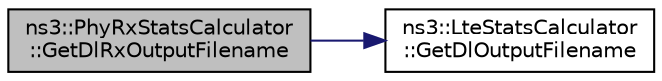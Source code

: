 digraph "ns3::PhyRxStatsCalculator::GetDlRxOutputFilename"
{
 // LATEX_PDF_SIZE
  edge [fontname="Helvetica",fontsize="10",labelfontname="Helvetica",labelfontsize="10"];
  node [fontname="Helvetica",fontsize="10",shape=record];
  rankdir="LR";
  Node1 [label="ns3::PhyRxStatsCalculator\l::GetDlRxOutputFilename",height=0.2,width=0.4,color="black", fillcolor="grey75", style="filled", fontcolor="black",tooltip="Get the name of the file where the DL RX PHY statistics will be stored."];
  Node1 -> Node2 [color="midnightblue",fontsize="10",style="solid",fontname="Helvetica"];
  Node2 [label="ns3::LteStatsCalculator\l::GetDlOutputFilename",height=0.2,width=0.4,color="black", fillcolor="white", style="filled",URL="$classns3_1_1_lte_stats_calculator.html#a022c578ee2e9eca77969f2f63e71bcc9",tooltip="Get the name of the file where the downlink statistics will be stored."];
}
